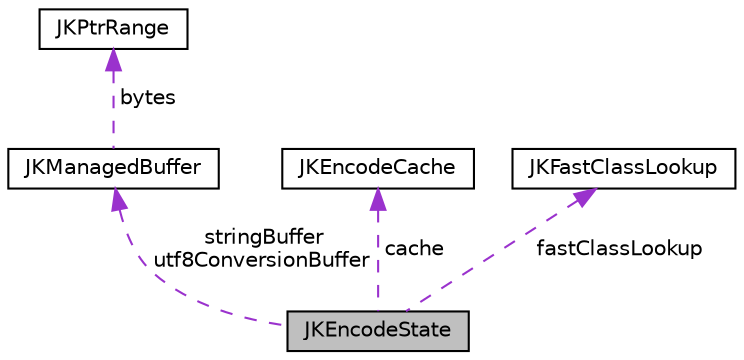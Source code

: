 digraph "JKEncodeState"
{
  edge [fontname="Helvetica",fontsize="10",labelfontname="Helvetica",labelfontsize="10"];
  node [fontname="Helvetica",fontsize="10",shape=record];
  Node1 [label="JKEncodeState",height=0.2,width=0.4,color="black", fillcolor="grey75", style="filled" fontcolor="black"];
  Node2 -> Node1 [dir="back",color="darkorchid3",fontsize="10",style="dashed",label=" stringBuffer\nutf8ConversionBuffer" ,fontname="Helvetica"];
  Node2 [label="JKManagedBuffer",height=0.2,width=0.4,color="black", fillcolor="white", style="filled",URL="$struct_j_k_managed_buffer.html"];
  Node3 -> Node2 [dir="back",color="darkorchid3",fontsize="10",style="dashed",label=" bytes" ,fontname="Helvetica"];
  Node3 [label="JKPtrRange",height=0.2,width=0.4,color="black", fillcolor="white", style="filled",URL="$struct_j_k_ptr_range.html"];
  Node4 -> Node1 [dir="back",color="darkorchid3",fontsize="10",style="dashed",label=" cache" ,fontname="Helvetica"];
  Node4 [label="JKEncodeCache",height=0.2,width=0.4,color="black", fillcolor="white", style="filled",URL="$struct_j_k_encode_cache.html"];
  Node5 -> Node1 [dir="back",color="darkorchid3",fontsize="10",style="dashed",label=" fastClassLookup" ,fontname="Helvetica"];
  Node5 [label="JKFastClassLookup",height=0.2,width=0.4,color="black", fillcolor="white", style="filled",URL="$struct_j_k_fast_class_lookup.html"];
}
